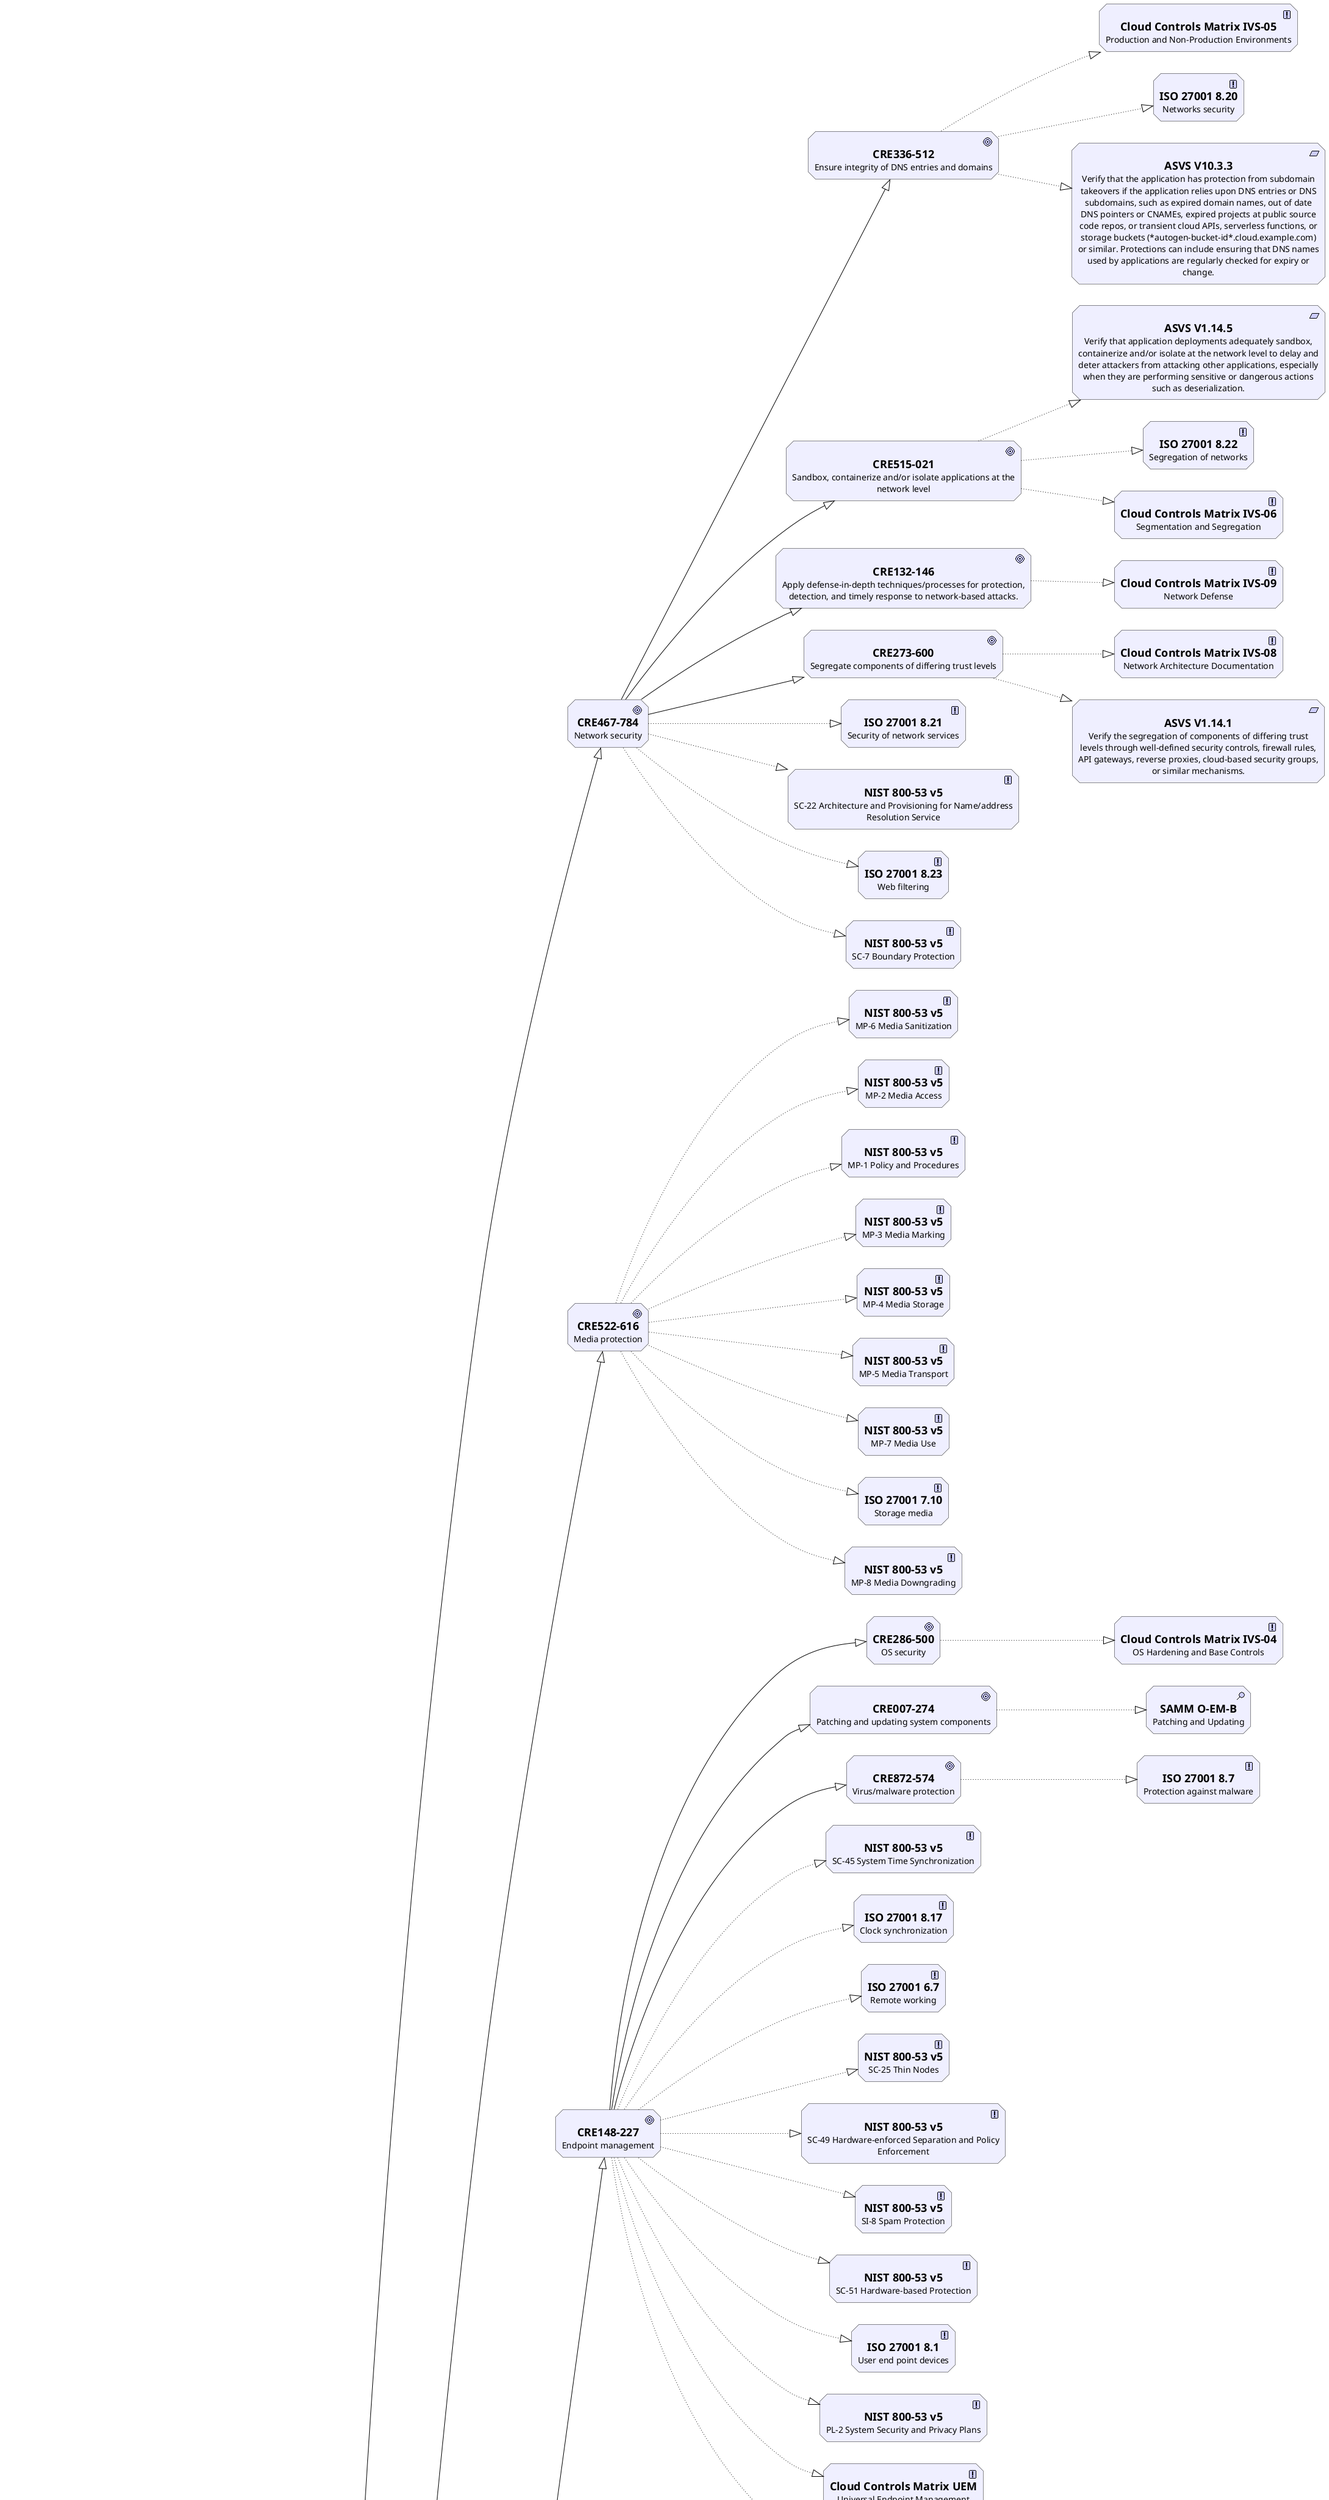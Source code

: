 @startuml CRE862-452 Operating processes for security
!include <archimate/Archimate>
left to right direction
Motivation_Driver(CRE862452, "=CRE 862-452\nOperating processes for security")
Motivation_Goal(CRE850376, "=CRE850-376\nFacilities management")
Motivation_Goal(CRE467784, "=CRE467-784\nNetwork security")
Motivation_Goal(CRE336512, "=CRE336-512\nEnsure integrity of DNS entries and domains")
Motivation_Goal(CRE887750, "=CRE887-750\nDetect and respond")
Motivation_Goal(CRE463577, "=CRE463-577\nIncident response")
Motivation_Goal(CRE010678, "=CRE010-678\nImprovement management")
Motivation_Goal(CRE112648, "=CRE112-648\nChange management")
Motivation_Goal(CRE732148, "=CRE732-148\nVulnerability management")
Motivation_Goal(CRE522616, "=CRE522-616\nMedia protection")
Motivation_Goal(CRE473177, "=CRE473-177\nDeploy/build")
Motivation_Goal(CRE148227, "=CRE148-227\nEndpoint management")
Motivation_Goal(CRE247250, "=CRE247-250\nAccess control processes")
Motivation_Goal(CRE307507, "=CRE307-507\nAllow only trusted sources both build time and runtime; therefore perform integrity checks on all resources and code")
Motivation_Goal(CRE234282, "=CRE234-282\nPhysical & environment protection")
Motivation_Goal(CRE157587, "=CRE157-587\nEquipment management")
Motivation_Goal(CRE114853, "=CRE114-853\nMaintenance")
Motivation_Goal(CRE314131, "=CRE314-131\nUse features in compile and build tools for executable security")
Motivation_Goal(CRE461680, "=CRE461-680\nSecurely archive builds and build information")
Motivation_Goal(CRE286500, "=CRE286-500\nOS security")
Motivation_Goal(CRE515021, "=CRE515-021\nSandbox, containerize and/or isolate applications at the network level")
Motivation_Goal(CRE132146, "=CRE132-146\nApply defense-in-depth techniques/processes for protection, detection, and timely response to network-based attacks.")
Motivation_Goal(CRE623347, "=CRE623-347\nDisallow shared high privileged accounts")
Motivation_Goal(CRE148853, "=CRE148-853\nSetup and maintain a secure software development process")
Motivation_Goal(CRE028254, "=CRE028-254\nSecure auto-updates over full stack")
Motivation_Goal(CRE058083, "=CRE058-083\nMonitoring")
Motivation_Goal(CRE171222, "=CRE171-222\nCheck binary integrity before deployment")
Motivation_Goal(CRE253452, "=CRE253-452\nSecurely automate build and deployment in pipeline")
Motivation_Goal(CRE007274, "=CRE007-274\nPatching and updating system components")
Motivation_Goal(CRE273600, "=CRE273-600\nSegregate components of differing trust levels")
Motivation_Goal(CRE208355, "=CRE208-355\nEnsure repeatability of deployment")
Motivation_Goal(CRE163776, "=CRE163-776\nBackup")
Motivation_Goal(CRE614353, "=CRE614-353\nStore backups securely")
Motivation_Goal(CRE347352, "=CRE347-352\nSet and confirm integrity of security deployment configuration")
Motivation_Goal(CRE872574, "=CRE872-574\nVirus/malware protection")
Motivation_Goal(CRE257117, "=CRE257-117\nPerform regular backups of important data and test restoration")
Motivation_Goal(CRE263184, "=CRE263-184\nAutomate secure build and deployment, especially with SDI")
Motivation_Principle(STD6937817391933577501, "=Cloud Controls Matrix IVS-05\nProduction and Non-Production Environments")
Motivation_Principle(STD8506117439614111235, "=ISO 27001 5.37\nDocumented operating procedures")
Motivation_Principle(STD7494688138497016210, "=NIST 800-53 v5\nIR-7 Incident Response Assistance")
Motivation_Principle(STD2612233162655482297, "=ISO 27001 8.32\nChange management")
Motivation_Principle(STD4710757642041009195, "=Cloud Controls Matrix TVM\nThreat & Vulnerability Management")
Motivation_Principle(STD9069641467026200808, "=NIST 800-53 v5\nMP-6 Media Sanitization")
Motivation_Principle(STD6106255516572325997, "=ISO 27001 5.27\nLearning from information security incidents")
Motivation_Assessment(STD4011587085963683610, "=SAMM I-SB-A\nBuild Process")
Motivation_Principle(STD2796457926593820645, "=NIST 800-53 v5\nIR-5 Incident Monitoring")
Motivation_Principle(STD5841911211871973898, "=NIST 800-53 v5\nSC-45 System Time Synchronization")
Motivation_Principle(STD109387414064360600, "=NIST 800-53 v5\nIR-1 Policy and Procedures")
Motivation_Principle(STD2192720867716130974, "=Cloud Controls Matrix CCC\nChange Control and Configuration Management")
Motivation_Principle(STD2736383906947749523, "=NIST 800-53 v5\nIR-9 Information Spillage Response")
Motivation_Principle(STD1045016803597223811, "=NIST 800-53 v5\nSC-34 Non-modifiable Executable Programs")
Motivation_Principle(STD141104030708621863, "=NIST 800-53 v5\nAC-23 Data Mining Protection")
Motivation_Principle(STD7189762082609862583, "=NIST 800-53 v5\nSC-38 Operations Security")
Motivation_Principle(STD5383666292037174880, "=NIST 800-53 v5\nSC-36 Distributed Processing and Storage")
Motivation_Principle(STD8897849813782377702, "=NIST 800-53 v5\nSC-30 Concealment and Misdirection")
Motivation_Requirement(STD910149498681332174, "=ASVS V10.3.2\nVerify that the application employs integrity protections, such as code signing or subresource integrity. The application must not load or execute code from untrusted sources, such as loading includes, modules, plugins, code, or libraries from untrusted sources or the Internet.")
Motivation_Principle(STD4105169269042936502, "=NIST 800-53 v5\nPE-10 Emergency Shutoff")
Motivation_Principle(STD4310351947390413533, "=NIST 800-53 v5\nMA-7 Field Maintenance")
Motivation_Requirement(STD8838411622279663515, "=NIST SSDF RV.3.2\nAnalyze the root causes over time to identify patterns, such as a particular secure coding practice not being followed consistently.")
Motivation_Requirement(STD2108677080920008748, "=NIST SSDF PW.6.2\nDetermine which compiler, interpreter, and build tool features should be used and how each should be configured, then implement and use the approved configurations.")
Motivation_Principle(STD2373711349800187166, "=NIST 800-53 v5\nMA-6 Timely Maintenance")
Motivation_Principle(STD1000431386038924780, "=NIST 800-53 v5\nPE-18 Location of System Components")
Motivation_Principle(STD7913282316672320101, "=ISO 27001 8.17\nClock synchronization")
Motivation_Principle(STD8047875732017455161, "=ISO 27001 5.28\nCollection of evidence")
Motivation_Principle(STD2419855196946186690, "=NIST 800-53 v5\nSC-41 Port and I/O Device Access")
Motivation_Principle(STD8533131259382022771, "=NIST 800-53 v5\nPM-10 Authorization Process")
Motivation_Principle(STD1320116836222446943, "=NIST 800-53 v5\nPE-8 Visitor Access Records")
Motivation_Principle(STD716543222257675203, "=NIST 800-53 v5\nSC-26 Decoys")
Motivation_Principle(STD8609286804498912219, "=ISO 27001 7.9\nSecurity of assets off-premises")
Motivation_Principle(STD6388690851372520202, "=Cloud Controls Matrix IVS-01\nInfrastructure and Virtualization Security Policy and Procedures")
Motivation_Principle(STD1733035025417518166, "=NIST 800-53 v5\nSC-35 External Malicious Code Identification")
Motivation_Principle(STD8781529878897288750, "=NIST 800-53 v5\nPE-17 Alternate Work Site")
Motivation_Principle(STD3859190031748974625, "=NIST 800-53 v5\nMP-2 Media Access")
Motivation_Requirement(STD2207432527435000082, "=NIST SSDF RV.3.3\nReview the software for similar vulnerabilities to eradicate a class of vulnerabilities, and proactively fix them rather than waiting for external reports.")
Motivation_Principle(STD7808374630414520616, "=NIST 800-53 v5\nSC-37 Out-of-band Channels")
Motivation_Requirement(STD5533879456557354673, "=NIST SSDF PS.3.1\nSecurely archive the necessary files and supporting data (e.g., integrity verification information, provenance data) to be retained for each software release.")
Motivation_Principle(STD3284235857603611133, "=NIST 800-53 v5\nPE-22 Component Marking")
Motivation_Principle(STD8826262052391136928, "=Cloud Controls Matrix IVS-04\nOS Hardening and Base Controls")
Motivation_Requirement(STD713027386504769841, "=ASVS V1.14.5\nVerify that application deployments adequately sandbox, containerize and/or isolate at the network level to delay and deter attackers from attacking other applications, especially when they are performing sensitive or dangerous actions such as deserialization.")
Motivation_Principle(STD1353397936687984894, "=NIST 800-53 v5\nPE-23 Facility Location")
Motivation_Principle(STD3904452720314991374, "=NIST 800-53 v5\nSC-43 Usage Restrictions")
Motivation_Principle(STD2813712128846054715, "=Cloud Controls Matrix IVS-09\nNetwork Defense")
Motivation_Principle(STD3801911833874865822, "=ISO 27001 5.25\nAssessment and decision on information security events")
Motivation_Principle(STD1163872650003847003, "=NIST 800-53 v5\nPE-16 Delivery and Removal")
Motivation_Principle(STD9000472990139917714, "=NIST 800-63\nA.3")
Motivation_Principle(STD5976504600243365738, "=NIST 800-53 v5\nPE-13 Fire Protection")
Motivation_Assessment(STD3153598617928943060, "=SAMM I-DM-A\nDefect Tracking")
Motivation_Principle(STD6871710630218148231, "=NIST 800-53 v5\nIR-6 Incident Reporting")
Motivation_Principle(STD4969799691586651966, "=NIST 800-53 v5\nAC-22 Publicly Accessible Content")
Motivation_Principle(STD4876721795532165455, "=ISO 27001 5.26\nResponse to information security incidents")
Motivation_Principle(STD6007053213880717887, "=ISO 27001 8.31\nSeparation of development, test and production environments")
Motivation_Principle(STD1041910112485598393, "=ISO 27001 5.18\nAccess rights")
Motivation_Principle(STD8490375923049102488, "=Cloud Controls Matrix AIS-07\nApplication Vulnerability Remediation")
Motivation_Principle(STD7636732428462505519, "=NIST 800-53 v5\nPE-1 Policy and Procedures")
Motivation_Principle(STD8525578049359546148, "=Cloud Controls Matrix IAM\nIdentity & Access Management")
Motivation_Assessment(STD4680545106279975013, "=SAMM I-DM-B\nMetrics and Feedback")
Motivation_Principle(STD8874248888808929412, "=NIST 800-53 v5\nMA-4 Nonlocal Maintenance")
Motivation_Principle(STD1880024281327675820, "=ISO 27001 8.3\nInformation access restriction")
Motivation_Principle(STD8526212230995838226, "=NIST 800-53 v5\nMA-5 Maintenance Personnel")
Motivation_Principle(STD6639748503575291324, "=ISO 27001 8.20\nNetworks security")
Motivation_Principle(STD4155868541706611352, "=NIST 800-53 v5\nMA-3 Maintenance Tools")
Motivation_Assessment(STD1822568567889508006, "=SAMM O-IM-B\nIncident Response")
Motivation_Principle(STD7776444006410327540, "=NIST 800-53 v5\nAC-20 Use of External Systems")
Motivation_Principle(STD7857898920307447791, "=NIST 800-53 v5\nSC-47 Alternate Communications Paths")
Motivation_Requirement(STD2185901907817809179, "=NIST SSDF RV.1.1\nGather information from software acquirers, users, and public sources on potential vulnerabilities in the software and third-party components that the software uses, and investigate all credible reports.")
Motivation_Principle(STD5837710393559835548, "=NIST 800-53 v5\nMP-1 Policy and Procedures")
Motivation_Requirement(STD8530179436949413123, "=NIST SSDF PO.3.2\nFollow recommended security practices to deploy, operate, and maintain tools and toolchains.")
Motivation_Requirement(STD4788951045510083913, "=NIST SSDF PO.5.2\nSecure and harden development endpoints (i.e., endpoints for software designers, developers, testers, builders, etc.) to perform development-related tasks using a risk-based approach.")
Motivation_Principle(STD8828625435818312681, "=NIST 800-53 v5\nPE-2 Physical Access Authorizations")
Motivation_Principle(STD4167808799855977855, "=ISO 27001 7.4\nPhysical security monitoring")
Motivation_Principle(STD4296659145893312668, "=ISO 27001 8.8\nManagement of technical vulnerabilities")
Motivation_Principle(STD1878880716946971311, "=NIST 800-53 v5\nMA-1 Policy and Procedures")
Motivation_Principle(STD4484785229599507092, "=ISO 27001 7.7\nClear desk and clear screen")
Motivation_Principle(STD2123644323155622651, "=ISO 27001 6.8\nInformation security event reporting")
Motivation_Principle(STD2076623558701949806, "=Cloud Controls Matrix AIS-06\nAutomated Secure Application Deployment")
Motivation_Requirement(STD7466245732572768880, "=ASVS V14.1.2\nVerify that compiler flags are configured to enable all available buffer overflow protections and warnings, including stack randomization, data execution prevention, and to break the build if an unsafe pointer, memory, format string, integer, or string operations are found.")
Motivation_Requirement(STD8774500228409503293, "=ASVS V10.3.1\nVerify that if the application has a client or server auto-update feature, updates should be obtained over secure channels and digitally signed. The update code must validate the digital signature of the update before installing or executing the update.")
Motivation_Principle(STD1958213316092060602, "=NIST 800-53 v5\nPE-12 Emergency Lighting")
Motivation_Principle(STD8083712429625085896, "=Cloud Controls Matrix LOG\nLogging and Monitoring")
Motivation_Requirement(STD3992783526928129434, "=NIST SSDF PO.1.1\nIdentify and document all security requirements for the organization’s software development infrastructures and processes, and maintain the requirements over time.")
Motivation_Requirement(STD5988002879466216014, "=ASVS V1.14.2\nVerify that binary signatures, trusted connections, and verified endpoints are used to deploy binaries to remote devices.")
Motivation_Principle(STD8759690233212949855, "=NIST 800-53 v5\nPE-3 Physical Access Control")
Motivation_Principle(STD3571458495564748891, "=ISO 27001 5.16\nIdentity management")
Motivation_Principle(STD2782470973036405156, "=NIST 800-53 v5\nAC-21 Information Sharing")
Motivation_Principle(STD2637613747150051629, "=NIST 800-53 v5\nPE-11 Emergency Power")
Motivation_Assessment(STD6738366248356065835, "=SAMM O-IM-A\nIncident Detection")
Motivation_Principle(STD3799000571742550644, "=NIST 800-53 v5\nSC-46 Cross Domain Policy Enforcement")
Motivation_Requirement(STD1415529369601751267, "=NIST SSDF RV.3.1\nAnalyze identified vulnerabilities to determine their root causes.")
Motivation_Principle(STD7943246462454913520, "=ISO 27001 7.5\nProtecting against physical and environmental threats")
Motivation_Principle(STD7968172003791818229, "=NIST 800-53 v5\nMA-2 Controlled Maintenance")
Motivation_Principle(STD4460435895779594781, "=NIST 800-53 v5\nPE-20 Asset Monitoring and Tracking")
Motivation_Principle(STD3203459605863376181, "=NIST 800-53 v5\nPE-19 Information Leakage")
Motivation_Requirement(STD2735136903948103140, "=ASVS V14.1.1\nVerify that the application build and deployment processes are performed in a secure and repeatable way, such as CI / CD automation, automated configuration management, and automated deployment scripts.")
Motivation_Assessment(STD3115734642318818829, "=SAMM O-EM-B\nPatching and Updating")
Motivation_Principle(STD8858560399530069419, "=Cloud Controls Matrix IVS-08\nNetwork Architecture Documentation")
Motivation_Assessment(STD2311867125853678538, "=SAMM I-SD-A\nDeployment Process")
Motivation_Principle(STD2977389266477830878, "=ISO 27001 6.7\nRemote working")
Motivation_Principle(STD2965974783097295304, "=NIST 800-53 v5\nSC-42 Sensor Capability and Data")
Motivation_Principle(STD3167031251707603219, "=Cloud Controls Matrix SEF\nSecurity Incident Management, E-Discovery, & Cloud Forensics")
Motivation_Principle(STD1280198161865346277, "=ISO 27001 5.15\nAccess control")
Motivation_Principle(STD4251896176211853246, "=ISO 27001 7.13\nEquipment maintenance")
Motivation_Principle(STD3621870630094502406, "=ISO 27001 8.21\nSecurity of network services")
Motivation_Principle(STD466439946170075606, "=NIST 800-53 v5\nPE-14 Environmental Controls")
Motivation_Principle(STD930515490427052852, "=NIST 800-53 v5\nSC-25 Thin Nodes")
Motivation_Principle(STD2924880215371495721, "=ISO 27001 8.22\nSegregation of networks")
Motivation_Principle(STD1274544148334979243, "=ISO 27001 7.6\nWorking in secure areas")
Motivation_Requirement(STD461862075310872636, "=NIST SSDF PW.6.1\nUse compiler, interpreter, and build tools that offer features to improve executable security.")
Motivation_Principle(STD3352505524615311935, "=NIST 800-53 v5\nSC-49 Hardware-enforced Separation and Policy Enforcement")
Motivation_Requirement(STD8267962617537388677, "=NIST SSDF RV.1.3\nHave a policy that addresses vulnerability disclosure and remediation, and implement the roles, responsibilities, and processes needed to support that policy.")
Motivation_Principle(STD7430815136585300569, "=NIST 800-53 v5\nIR-3 Incident Response Testing")
Motivation_Principle(STD6568708101659396317, "=NIST 800-53 v5\nMP-3 Media Marking")
Motivation_Principle(STD6710797175441717404, "=Cloud Controls Matrix DCS\nDatacenter security")
Motivation_Principle(STD8949295196431240705, "=NIST 800-53 v5\nIR-2 Incident Response Training")
Motivation_Requirement(STD2564909149181256541, "=ASVS V14.1.4\nVerify that the application, configuration, and all dependencies can be re-deployed using automated deployment scripts, built from a documented and tested runbook in a reasonable time, or restored from backups in a timely fashion.")
Motivation_Principle(STD1604901659074858457, "=ISO 27001 5.3\nSegregation of duties")
Motivation_Principle(STD1352667806837157445, "=NIST 800-53 v5\nSI-8 Spam Protection")
Motivation_Principle(STD1103434599179748907, "=NIST 800-53 v5\nMP-4 Media Storage")
Motivation_Principle(STD8873051033772888445, "=ISO 27001 5.23\nInformation security for use of cloud services")
Motivation_Principle(STD3276178591084968034, "=ISO 27001 8.13\nInformation backup")
Motivation_Requirement(STD3484737154458124270, "=ASVS V8.1.6\nVerify that backups are stored securely to prevent data from being stolen or corrupted.")
Motivation_Principle(STD4403657977464848113, "=ISO 27001 7.3\nSecuring offices, rooms and facilities")
Motivation_Requirement(STD7263433430453812132, "=ASVS V10.3.3\nVerify that the application has protection from subdomain takeovers if the application relies upon DNS entries or DNS subdomains, such as expired domain names, out of date DNS pointers or CNAMEs, expired projects at public source code repos, or transient cloud APIs, serverless functions, or storage buckets (*autogen-bucket-id*.cloud.example.com) or similar. Protections can include ensuring that DNS names used by applications are regularly checked for expiry or change.")
Motivation_Principle(STD6523285301093141081, "=NIST 800-53 v5\nSC-51 Hardware-based Protection")
Motivation_Principle(STD171601537358347518, "=NIST 800-53 v5\nAC-4 Information Flow Enforcement")
Motivation_Principle(STD3207641041219352360, "=NIST 800-53 v5\nSC-22 Architecture and Provisioning for Name/address Resolution Service")
Motivation_Principle(STD6977550319327732342, "=NIST 800-53 v5\nPE-15 Water Damage Protection")
Motivation_Principle(STD7828934833706162824, "=NIST 800-53 v5\nPE-4 Access Control for Transmission")
Motivation_Principle(STD8584965207799879131, "=ISO 27001 8.16\nMonitoring activities")
Motivation_Principle(STD5937967384950095447, "=ISO 27001 7.12\nCabling security")
Motivation_Principle(STD6691614418640737704, "=ISO 27001 7.11\nSupporting utilities")
Motivation_Principle(STD2330124986771740768, "=ISO 27001 8.1\nUser end point devices")
Motivation_Principle(STD673554720669471053, "=NIST 800-53 v5\nMP-5 Media Transport")
Motivation_Principle(STD3861787078048325831, "=NIST 800-53 v5\nSC-15 Collaborative Computing Devices and Applications")
Motivation_Requirement(STD3796630817565105653, "=NIST SSDF RV.2.2\nPlan and implement risk responses for vulnerabilities.")
Motivation_Requirement(STD7987354484424140264, "=ASVS V14.1.5\nVerify that authorized administrators can verify the integrity of all security-relevant configurations to detect tampering.")
Motivation_Principle(STD883941386621323344, "=NIST 800-53 v5\nPE-21 Electromagnetic Pulse Protection")
Motivation_Principle(STD7607669144530979676, "=NIST 800-53 v5\nSI-4 System Monitoring")
Motivation_Principle(STD9202028687893839724, "=NIST 800-53 v5\nPE-5 Access Control for Output Devices")
Motivation_Principle(STD7674724703647072462, "=Cloud Controls Matrix IVS-06\nSegmentation and Segregation")
Motivation_Principle(STD6680145255831672817, "=NIST 800-53 v5\nSC-50 Software-enforced Separation and Policy Enforcement")
Motivation_Principle(STD3857956640770682454, "=NIST 800-53 v5\nMP-7 Media Use")
Motivation_Principle(STD7443257074755198745, "=ISO 27001 8.23\nWeb filtering")
Motivation_Principle(STD7679015394899750555, "=ISO 27001 8.7\nProtection against malware")
Motivation_Principle(STD5324942648539190656, "=NIST 800-53 v5\nPE-6 Monitoring Physical Access")
Motivation_Principle(STD5861759294898909631, "=ISO 27001 7.14\nSecure disposal or re-use of equipment")
Motivation_Requirement(STD2830604544269397243, "=NIST SSDF RV.2.1\nAnalyze each vulnerability to gather sufficient information about risk to plan its remediation or other risk response.")
Motivation_Principle(STD1872613569133208372, "=ISO 27001 7.8\nEquipment siting and protection")
Motivation_Principle(STD4271304379872159731, "=NIST 800-53 v5\nIR-8 Incident Response Plan")
Motivation_Principle(STD5785334503949826143, "=ISO 27001 7.2\nPhysical entry")
Motivation_Requirement(STD1600995906901235153, "=ASVS V2.5.4\nVerify shared or default accounts are not present (e.g. 'root', 'admin', or 'sa').")
Motivation_Principle(STD5740779142724759373, "=ISO 27001 7.1\nPhysical security perimeters")
Motivation_Requirement(STD4352234352775590460, "=NIST SSDF PO.3.1\nSpecify which tools or tool types must or should be included in each toolchain to mitigate identified risks, as well as how the toolchain components are to be integrated with each other.")
Motivation_Principle(STD8157000111370185576, "=NIST 800-63\n5.1.1.2")
Motivation_Principle(STD9140731209315506970, "=NIST 800-53 v5\nSI-2 Flaw Remediation")
Motivation_Principle(STD4552577288916923111, "=NIST 800-53 v5\nPL-2 System Security and Privacy Plans")
Motivation_Principle(STD4481527234614508523, "=Cloud Controls Matrix UEM\nUniversal Endpoint Management")
Motivation_Principle(STD3819373573677409640, "=ISO 27001 8.19\nInstallation of software on operational systems")
Motivation_Requirement(STD7691507765064683978, "=ASVS V1.14.1\nVerify the segregation of components of differing trust levels through well-defined security controls, firewall rules, API gateways, reverse proxies, cloud-based security groups, or similar mechanisms.")
Motivation_Requirement(STD9133309993845930556, "=ASVS V8.1.5\nVerify that regular backups of important data are performed and that test restoration of data is performed.")
Motivation_Principle(STD2577277645620580369, "=NIST 800-53 v5\nSC-7 Boundary Protection")
Motivation_Requirement(STD2878388558127884998, "=NIST SSDF PS.2.1\nMake software integrity verification information available to software acquirers.")
Motivation_Requirement(STD5202095539777001867, "=ASVS V1.14.4\nVerify that the build pipeline contains a build step to automatically build and verify the secure deployment of the application, particularly if the application infrastructure is software defined, such as cloud environment build scripts.")
Motivation_Requirement(STD54304177573910920, "=NIST SSDF PO.5.1\nSeparate and protect each environment involved in software development.")
Motivation_Principle(STD7346487858188845119, "=NIST 800-53 v5\nPE-9 Power Equipment and Cabling")
Motivation_Principle(STD2970678170799004457, "=NIST 800-53 v5\nSC-48 Sensor Relocation")
Motivation_Principle(STD2500086631270373414, "=NIST 800-53 v5\nIR-4 Incident Handling")
Motivation_Principle(STD6381602257162865814, "=ISO 27001 7.10\nStorage media")
Motivation_Principle(STD3556605448863581712, "=NIST 800-53 v5\nAC-1 POLICY AND PROCEDURES")
Motivation_Principle(STD1283809112270158257, "=NIST 800-53 v5\nMP-8 Media Downgrading")
Motivation_Principle(STD7482879278657734169, "=ISO 27001 5.24\nInformation security incident management planning and preparation")
Rel_Realization(CRE171222, STD5988002879466216014)
Rel_Realization(CRE234282, STD4403657977464848113)
Rel_Realization(CRE148227, STD1352667806837157445)
Rel_Realization(CRE234282, STD2637613747150051629)
Rel_Realization(CRE234282, STD1000431386038924780)
Rel_Realization(CRE234282, STD5976504600243365738)
Rel_Realization(CRE234282, STD8828625435818312681)
Rel_Realization(CRE463577, STD4271304379872159731)
Rel_Realization(CRE148853, STD54304177573910920)
Rel_Realization(CRE247250, STD4969799691586651966)
Rel_Realization(CRE522616, STD6381602257162865814)
Rel_Realization(CRE473177, STD4011587085963683610)
Rel_Specialization(CRE850376, CRE522616)
Rel_Realization(CRE463577, STD109387414064360600)
Rel_Realization(CRE515021, STD713027386504769841)
Rel_Specialization(CRE148227, CRE286500)
Rel_Specialization(CRE163776, CRE257117)
Rel_Realization(CRE522616, STD5837710393559835548)
Rel_Realization(CRE463577, STD6106255516572325997)
Rel_Realization(CRE253452, STD2735136903948103140)
Rel_Realization(CRE234282, STD3284235857603611133)
Rel_Specialization(CRE148227, CRE007274)
Rel_Realization(CRE336512, STD7263433430453812132)
Rel_Realization(CRE850376, STD6710797175441717404)
Rel_Realization(CRE148227, STD7913282316672320101)
Rel_Realization(CRE247250, STD1880024281327675820)
Rel_Realization(CRE234282, STD5740779142724759373)
Rel_Realization(CRE732148, STD3153598617928943060)
Rel_Realization(CRE732148, STD4296659145893312668)
Rel_Realization(CRE473177, STD2076623558701949806)
Rel_Realization(CRE234282, STD4167808799855977855)
Rel_Realization(CRE463577, STD1822568567889508006)
Rel_Specialization(CRE473177, CRE208355)
Rel_Realization(CRE234282, STD6977550319327732342)
Rel_Realization(CRE273600, STD7691507765064683978)
Rel_Realization(CRE732148, STD4680545106279975013)
Rel_Realization(CRE473177, STD2311867125853678538)
Rel_Realization(CRE007274, STD3115734642318818829)
Rel_Realization(CRE862452, STD2965974783097295304)
Rel_Realization(CRE286500, STD8826262052391136928)
Rel_Realization(CRE247250, STD2782470973036405156)
Rel_Specialization(CRE247250, CRE623347)
Rel_Realization(CRE862452, STD716543222257675203)
Rel_Realization(CRE347352, STD7987354484424140264)
Rel_Realization(CRE732148, STD2207432527435000082)
Rel_Realization(CRE862452, STD3904452720314991374)
Rel_Realization(CRE522616, STD6568708101659396317)
Rel_Realization(CRE862452, STD7189762082609862583)
Rel_Realization(CRE114853, STD1878880716946971311)
Rel_Realization(CRE058083, STD8584965207799879131)
Rel_Specialization(CRE850376, CRE467784)
Rel_Realization(CRE862452, STD6680145255831672817)
Rel_Specialization(CRE850376, CRE234282)
Rel_Realization(CRE157587, STD2419855196946186690)
Rel_Realization(CRE148227, STD3819373573677409640)
Rel_Specialization(CRE887750, CRE463577)
Rel_Realization(CRE257117, STD9133309993845930556)
Rel_Realization(CRE862452, STD5383666292037174880)
Rel_Realization(CRE114853, STD7968172003791818229)
Rel_Specialization(CRE862452, CRE010678)
Rel_Realization(CRE614353, STD3484737154458124270)
Rel_Realization(CRE247250, STD8533131259382022771)
Rel_Realization(CRE314131, STD2108677080920008748)
Rel_Realization(CRE234282, STD1163872650003847003)
Rel_Realization(CRE112648, STD2192720867716130974)
Rel_Realization(CRE247250, STD3556605448863581712)
Rel_Specialization(CRE473177, CRE253452)
Rel_Realization(CRE148227, STD2977389266477830878)
Rel_Realization(CRE463577, STD8949295196431240705)
Rel_Realization(CRE862452, STD8506117439614111235)
Rel_Realization(CRE234282, STD7943246462454913520)
Rel_Realization(CRE058083, STD6738366248356065835)
Rel_Realization(CRE234282, STD7346487858188845119)
Rel_Realization(CRE522616, STD3857956640770682454)
Rel_Realization(CRE862452, STD3799000571742550644)
Rel_Specialization(CRE862452, CRE887750)
Rel_Specialization(CRE862452, CRE247250)
Rel_Realization(CRE862452, STD6388690851372520202)
Rel_Realization(CRE463577, STD3167031251707603219)
Rel_Realization(CRE148227, STD3352505524615311935)
Rel_Realization(CRE732148, STD8838411622279663515)
Rel_Realization(CRE463577, STD3801911833874865822)
Rel_Realization(CRE862452, STD6007053213880717887)
Rel_Realization(CRE148227, STD930515490427052852)
Rel_Realization(CRE148853, STD4788951045510083913)
Rel_Realization(CRE732148, STD2185901907817809179)
Rel_Specialization(CRE850376, CRE163776)
Rel_Realization(CRE163776, STD3276178591084968034)
Rel_Specialization(CRE163776, CRE614353)
Rel_Realization(CRE463577, STD8047875732017455161)
Rel_Realization(CRE234282, STD7636732428462505519)
Rel_Realization(CRE862452, STD7808374630414520616)
Rel_Realization(CRE114853, STD8526212230995838226)
Rel_Realization(CRE234282, STD466439946170075606)
Rel_Realization(CRE234282, STD8781529878897288750)
Rel_Realization(CRE461680, STD5533879456557354673)
Rel_Realization(CRE515021, STD7674724703647072462)
Rel_Realization(CRE522616, STD3859190031748974625)
Rel_Specialization(CRE467784, CRE336512)
Rel_Realization(CRE862452, STD8873051033772888445)
Rel_Realization(CRE522616, STD1283809112270158257)
Rel_Realization(CRE522616, STD9069641467026200808)
Rel_Realization(CRE148853, STD3992783526928129434)
Rel_Realization(CRE273600, STD8858560399530069419)
Rel_Realization(CRE515021, STD2924880215371495721)
Rel_Realization(CRE522616, STD673554720669471053)
Rel_Realization(CRE112648, STD2612233162655482297)
Rel_Realization(CRE467784, STD3621870630094502406)
Rel_Realization(CRE862452, STD8897849813782377702)
Rel_Realization(CRE234282, STD3203459605863376181)
Rel_Realization(CRE234282, STD5785334503949826143)
Rel_Realization(CRE732148, STD2830604544269397243)
Rel_Specialization(CRE473177, CRE028254)
Rel_Realization(CRE307507, STD2878388558127884998)
Rel_Realization(CRE732148, STD3796630817565105653)
Rel_Realization(CRE463577, STD7482879278657734169)
Rel_Realization(CRE234282, STD9202028687893839724)
Rel_Specialization(CRE887750, CRE058083)
Rel_Specialization(CRE473177, CRE263184)
Rel_Realization(CRE114853, STD4155868541706611352)
Rel_Realization(CRE114853, STD5861759294898909631)
Rel_Realization(CRE234282, STD4460435895779594781)
Rel_Realization(CRE623347, STD1600995906901235153)
Rel_Realization(CRE336512, STD6639748503575291324)
Rel_Specialization(CRE010678, CRE732148)
Rel_Realization(CRE263184, STD5202095539777001867)
Rel_Realization(CRE148227, STD4552577288916923111)
Rel_Association(CRE862452, CRE148853)
Rel_Realization(CRE132146, STD2813712128846054715)
Rel_Specialization(CRE473177, CRE307507)
Rel_Realization(CRE463577, STD2736383906947749523)
Rel_Specialization(CRE467784, CRE132146)
Rel_Realization(CRE463577, STD6871710630218148231)
Rel_Realization(CRE247250, STD171601537358347518)
Rel_Realization(CRE157587, STD8609286804498912219)
Rel_Specialization(CRE473177, CRE347352)
Rel_Realization(CRE307507, STD910149498681332174)
Rel_Realization(CRE463577, STD2796457926593820645)
Rel_Realization(CRE234282, STD5324942648539190656)
Rel_Realization(CRE234282, STD1353397936687984894)
Rel_Realization(CRE234282, STD8759690233212949855)
Rel_Realization(CRE732148, STD1415529369601751267)
Rel_Specialization(CRE157587, CRE114853)
Rel_Realization(CRE234282, STD4484785229599507092)
Rel_Realization(CRE463577, STD7430815136585300569)
Rel_Realization(CRE247250, STD141104030708621863)
Rel_Specialization(CRE473177, CRE461680)
Rel_Realization(CRE148227, STD4481527234614508523)
Rel_Realization(CRE247250, STD3571458495564748891)
Rel_Realization(CRE336512, STD6937817391933577501)
Rel_Realization(CRE473177, STD1045016803597223811)
Rel_Realization(CRE114853, STD4251896176211853246)
Rel_Realization(CRE058083, STD8083712429625085896)
Rel_Realization(CRE522616, STD1103434599179748907)
Rel_Realization(CRE234282, STD883941386621323344)
Rel_Specialization(CRE148227, CRE872574)
Rel_Realization(CRE862452, STD1733035025417518166)
Rel_Realization(CRE467784, STD3207641041219352360)
Rel_Realization(CRE467784, STD7443257074755198745)
Rel_Realization(CRE234282, STD1274544148334979243)
Rel_Realization(CRE157587, STD3861787078048325831)
Rel_Realization(CRE732148, STD8490375923049102488)
Rel_Realization(CRE623347, STD9000472990139917714)
Rel_Realization(CRE623347, STD8157000111370185576)
Rel_Realization(CRE234282, STD5937967384950095447)
Rel_Realization(CRE732148, STD9140731209315506970)
Rel_Realization(CRE247250, STD1604901659074858457)
Rel_Realization(CRE247250, STD8525578049359546148)
Rel_Realization(CRE872574, STD7679015394899750555)
Rel_Realization(CRE157587, STD1872613569133208372)
Rel_Specialization(CRE850376, CRE157587)
Rel_Specialization(CRE473177, CRE314131)
Rel_Realization(CRE148227, STD2330124986771740768)
Rel_Realization(CRE058083, STD7607669144530979676)
Rel_Realization(CRE463577, STD4876721795532165455)
Rel_Realization(CRE114853, STD2373711349800187166)
Rel_Realization(CRE247250, STD7776444006410327540)
Rel_Specialization(CRE850376, CRE148227)
Rel_Realization(CRE463577, STD7494688138497016210)
Rel_Specialization(CRE467784, CRE515021)
Rel_Realization(CRE463577, STD2123644323155622651)
Rel_Realization(CRE463577, STD8267962617537388677)
Rel_Realization(CRE467784, STD2577277645620580369)
Rel_Realization(CRE862452, STD2970678170799004457)
Rel_Realization(CRE234282, STD1320116836222446943)
Rel_Realization(CRE114853, STD8874248888808929412)
Rel_Realization(CRE314131, STD461862075310872636)
Rel_Realization(CRE148227, STD6523285301093141081)
Rel_Specialization(CRE862452, CRE850376)
Rel_Realization(CRE247250, STD1280198161865346277)
Rel_Association(CRE862452, CRE473177)
Rel_Realization(CRE234282, STD1958213316092060602)
Rel_Realization(CRE148227, STD5841911211871973898)
Rel_Realization(CRE314131, STD7466245732572768880)
Rel_Realization(CRE114853, STD4310351947390413533)
Rel_Realization(CRE208355, STD2564909149181256541)
Rel_Realization(CRE247250, STD1041910112485598393)
Rel_Realization(CRE234282, STD4105169269042936502)
Rel_Realization(CRE463577, STD2500086631270373414)
Rel_Specialization(CRE010678, CRE112648)
Rel_Realization(CRE148853, STD4352234352775590460)
Rel_Realization(CRE234282, STD7828934833706162824)
Rel_Realization(CRE862452, STD7857898920307447791)
Rel_Realization(CRE148853, STD8530179436949413123)
Rel_Realization(CRE234282, STD6691614418640737704)
Rel_Specialization(CRE473177, CRE171222)
Rel_Realization(CRE028254, STD8774500228409503293)
Rel_Realization(CRE732148, STD4710757642041009195)
Rel_Specialization(CRE467784, CRE273600)
@enduml